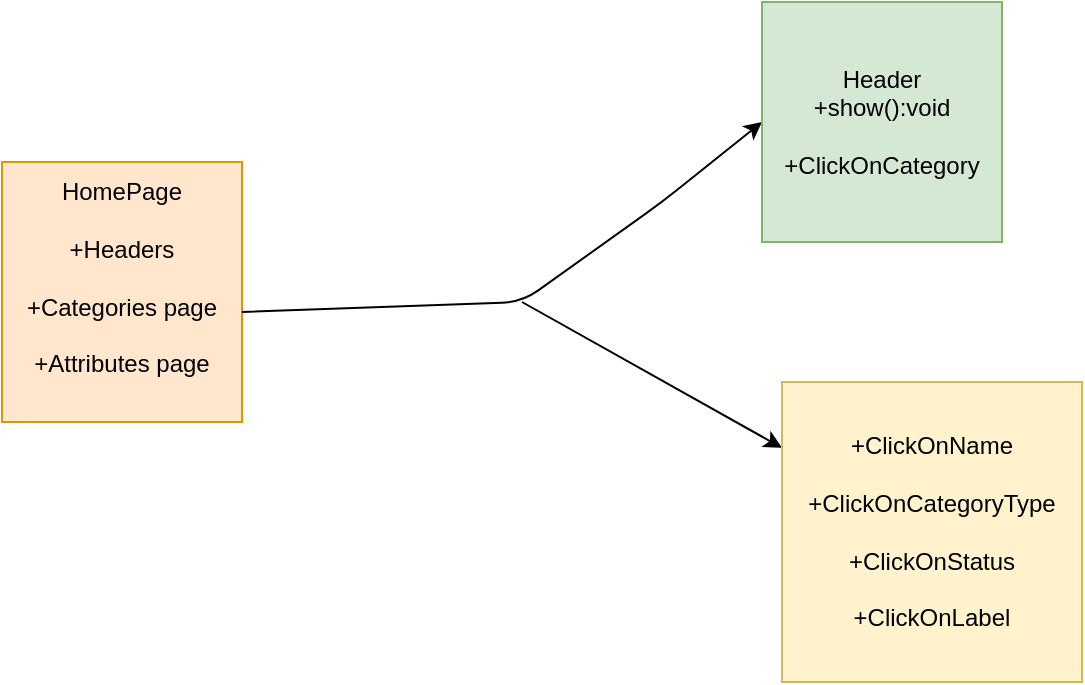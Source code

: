 <mxfile pages="1" version="11.2.3" type="github"><diagram id="6syq5crp6uBjMxnI0lTt" name="Page-1"><mxGraphModel dx="1038" dy="1601" grid="1" gridSize="10" guides="1" tooltips="1" connect="1" arrows="1" fold="1" page="1" pageScale="1" pageWidth="850" pageHeight="1100" math="0" shadow="0"><root><mxCell id="0"/><mxCell id="1" parent="0"/><mxCell id="UaIrva3yM6ARSXGvscvy-1" value="HomePage&lt;br&gt;&lt;br&gt;+Headers&lt;br&gt;&lt;br&gt;+Categories page&lt;br&gt;&lt;br&gt;+Attributes page&lt;br&gt;&lt;br&gt;" style="rounded=0;whiteSpace=wrap;html=1;fillColor=#ffe6cc;strokeColor=#d79b00;" vertex="1" parent="1"><mxGeometry x="20" y="20" width="120" height="130" as="geometry"/></mxCell><mxCell id="UaIrva3yM6ARSXGvscvy-11" value="" style="endArrow=classic;html=1;" edge="1" parent="1"><mxGeometry width="50" height="50" relative="1" as="geometry"><mxPoint x="140" y="95" as="sourcePoint"/><mxPoint x="400" as="targetPoint"/><Array as="points"><mxPoint x="280" y="90"/><mxPoint x="350" y="40"/></Array></mxGeometry></mxCell><mxCell id="UaIrva3yM6ARSXGvscvy-12" value="Header&lt;br&gt;+show():void&lt;br&gt;&lt;br&gt;+ClickOnCategory&lt;br&gt;" style="whiteSpace=wrap;html=1;aspect=fixed;fillColor=#d5e8d4;strokeColor=#82b366;" vertex="1" parent="1"><mxGeometry x="400" y="-60" width="120" height="120" as="geometry"/></mxCell><mxCell id="UaIrva3yM6ARSXGvscvy-13" value="" style="endArrow=classic;html=1;" edge="1" parent="1" target="UaIrva3yM6ARSXGvscvy-14"><mxGeometry width="50" height="50" relative="1" as="geometry"><mxPoint x="280" y="90" as="sourcePoint"/><mxPoint x="370" y="170" as="targetPoint"/></mxGeometry></mxCell><mxCell id="UaIrva3yM6ARSXGvscvy-14" value="+ClickOnName&lt;br&gt;&lt;br&gt;+ClickOnCategoryType&lt;br&gt;&lt;br&gt;+ClickOnStatus&lt;br&gt;&lt;br&gt;+ClickOnLabel" style="whiteSpace=wrap;html=1;aspect=fixed;fillColor=#fff2cc;strokeColor=#d6b656;" vertex="1" parent="1"><mxGeometry x="410" y="130" width="150" height="150" as="geometry"/></mxCell></root></mxGraphModel></diagram></mxfile>